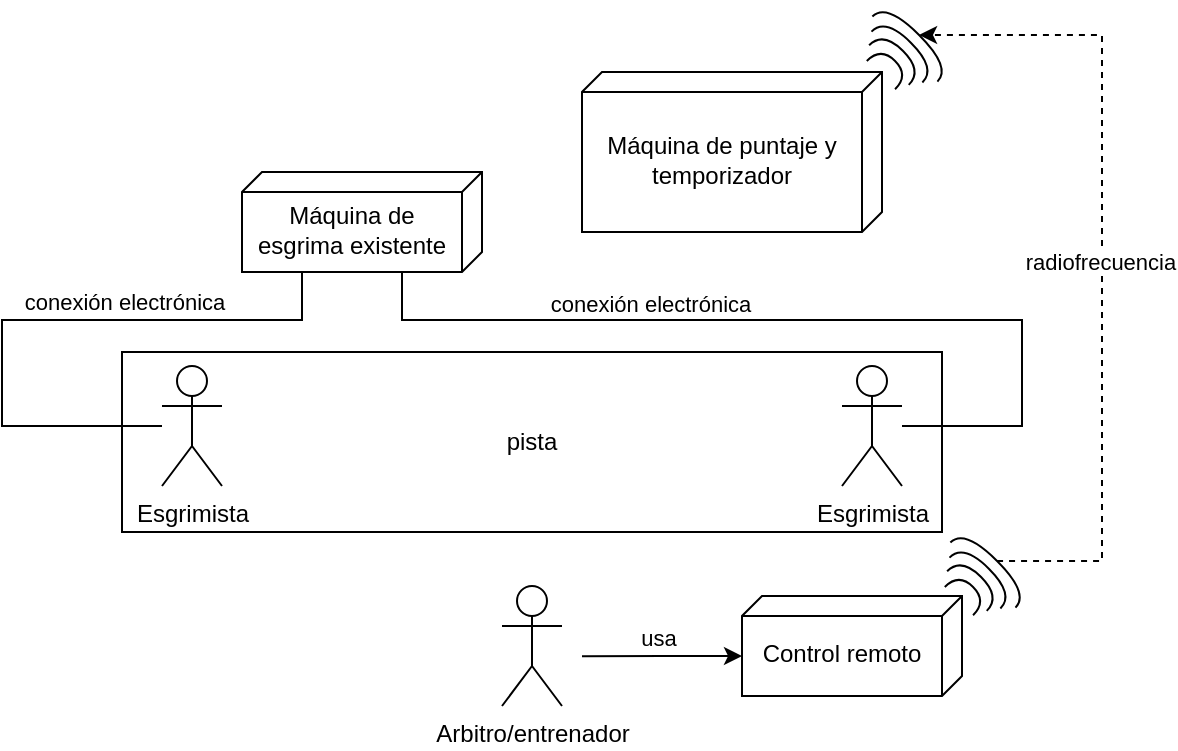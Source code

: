 <mxfile version="21.6.2" type="device">
  <diagram name="Page-1" id="S0A-GmYzrl6axWNB0D-L">
    <mxGraphModel dx="1055" dy="622" grid="1" gridSize="10" guides="1" tooltips="1" connect="1" arrows="1" fold="1" page="1" pageScale="1" pageWidth="850" pageHeight="1100" math="0" shadow="0">
      <root>
        <mxCell id="0" />
        <mxCell id="1" parent="0" />
        <mxCell id="T0RV6J0JdvjHyF7P0DH1-1" value="pista" style="rounded=0;whiteSpace=wrap;html=1;" vertex="1" parent="1">
          <mxGeometry x="230" y="310" width="410" height="90" as="geometry" />
        </mxCell>
        <mxCell id="T0RV6J0JdvjHyF7P0DH1-2" value="Esgrimista" style="shape=umlActor;verticalLabelPosition=bottom;verticalAlign=top;html=1;outlineConnect=0;" vertex="1" parent="1">
          <mxGeometry x="250" y="317" width="30" height="60" as="geometry" />
        </mxCell>
        <mxCell id="T0RV6J0JdvjHyF7P0DH1-3" value="Esgrimista" style="shape=umlActor;verticalLabelPosition=bottom;verticalAlign=top;html=1;outlineConnect=0;" vertex="1" parent="1">
          <mxGeometry x="590" y="317" width="30" height="60" as="geometry" />
        </mxCell>
        <mxCell id="T0RV6J0JdvjHyF7P0DH1-4" value="Arbitro/entrenador" style="shape=umlActor;verticalLabelPosition=bottom;verticalAlign=top;html=1;outlineConnect=0;" vertex="1" parent="1">
          <mxGeometry x="420" y="427" width="30" height="60" as="geometry" />
        </mxCell>
        <mxCell id="T0RV6J0JdvjHyF7P0DH1-5" value="Máquina de puntaje y temporizador" style="verticalAlign=middle;align=center;spacingTop=8;spacingLeft=2;spacingRight=12;shape=cube;size=10;direction=south;fontStyle=0;html=1;whiteSpace=wrap;" vertex="1" parent="1">
          <mxGeometry x="460" y="170" width="150" height="80" as="geometry" />
        </mxCell>
        <mxCell id="T0RV6J0JdvjHyF7P0DH1-7" style="edgeStyle=orthogonalEdgeStyle;rounded=0;orthogonalLoop=1;jettySize=auto;html=1;exitX=0;exitY=0;exitDx=30;exitDy=110;exitPerimeter=0;startArrow=classic;startFill=1;endArrow=none;endFill=0;" edge="1" parent="1" source="T0RV6J0JdvjHyF7P0DH1-6">
          <mxGeometry relative="1" as="geometry">
            <mxPoint x="460" y="462.167" as="targetPoint" />
          </mxGeometry>
        </mxCell>
        <mxCell id="T0RV6J0JdvjHyF7P0DH1-8" value="usa" style="edgeLabel;html=1;align=center;verticalAlign=middle;resizable=0;points=[];" vertex="1" connectable="0" parent="T0RV6J0JdvjHyF7P0DH1-7">
          <mxGeometry x="0.049" y="1" relative="1" as="geometry">
            <mxPoint y="-11" as="offset" />
          </mxGeometry>
        </mxCell>
        <mxCell id="T0RV6J0JdvjHyF7P0DH1-6" value="Control remoto" style="verticalAlign=middle;align=center;spacingTop=8;spacingLeft=2;spacingRight=12;shape=cube;size=10;direction=south;fontStyle=0;html=1;whiteSpace=wrap;" vertex="1" parent="1">
          <mxGeometry x="540" y="432" width="110" height="50" as="geometry" />
        </mxCell>
        <mxCell id="T0RV6J0JdvjHyF7P0DH1-10" style="edgeStyle=orthogonalEdgeStyle;rounded=0;orthogonalLoop=1;jettySize=auto;html=1;exitX=0;exitY=0;exitDx=50;exitDy=65;exitPerimeter=0;endArrow=none;endFill=0;" edge="1" parent="1" source="T0RV6J0JdvjHyF7P0DH1-9">
          <mxGeometry relative="1" as="geometry">
            <mxPoint x="620" y="347" as="targetPoint" />
            <Array as="points">
              <mxPoint x="370" y="270" />
              <mxPoint x="370" y="294" />
              <mxPoint x="680" y="294" />
              <mxPoint x="680" y="347" />
            </Array>
          </mxGeometry>
        </mxCell>
        <mxCell id="T0RV6J0JdvjHyF7P0DH1-14" value="conexión electrónica" style="edgeLabel;html=1;align=center;verticalAlign=middle;resizable=0;points=[];" vertex="1" connectable="0" parent="T0RV6J0JdvjHyF7P0DH1-10">
          <mxGeometry x="-0.266" relative="1" as="geometry">
            <mxPoint y="-8" as="offset" />
          </mxGeometry>
        </mxCell>
        <mxCell id="T0RV6J0JdvjHyF7P0DH1-11" style="edgeStyle=orthogonalEdgeStyle;rounded=0;orthogonalLoop=1;jettySize=auto;html=1;exitX=0;exitY=0;exitDx=50;exitDy=65;exitPerimeter=0;endArrow=none;endFill=0;" edge="1" parent="1" source="T0RV6J0JdvjHyF7P0DH1-9">
          <mxGeometry relative="1" as="geometry">
            <mxPoint x="250" y="347" as="targetPoint" />
            <Array as="points">
              <mxPoint x="320" y="270" />
              <mxPoint x="320" y="294" />
              <mxPoint x="170" y="294" />
              <mxPoint x="170" y="347" />
            </Array>
          </mxGeometry>
        </mxCell>
        <mxCell id="T0RV6J0JdvjHyF7P0DH1-13" value="conexión electrónica" style="edgeLabel;html=1;align=center;verticalAlign=middle;resizable=0;points=[];" vertex="1" connectable="0" parent="T0RV6J0JdvjHyF7P0DH1-11">
          <mxGeometry x="0.099" y="-1" relative="1" as="geometry">
            <mxPoint x="44" y="-8" as="offset" />
          </mxGeometry>
        </mxCell>
        <mxCell id="T0RV6J0JdvjHyF7P0DH1-9" value="Máquina de esgrima existente" style="verticalAlign=middle;align=center;spacingTop=8;spacingLeft=2;spacingRight=12;shape=cube;size=10;direction=south;fontStyle=0;html=1;whiteSpace=wrap;" vertex="1" parent="1">
          <mxGeometry x="290" y="220" width="120" height="50" as="geometry" />
        </mxCell>
        <mxCell id="T0RV6J0JdvjHyF7P0DH1-26" value="" style="group;rotation=45;" vertex="1" connectable="0" parent="1">
          <mxGeometry x="635" y="411" width="46" height="27" as="geometry" />
        </mxCell>
        <mxCell id="T0RV6J0JdvjHyF7P0DH1-15" value="" style="shape=requiredInterface;html=1;verticalLabelPosition=bottom;sketch=0;rotation=-45;" vertex="1" parent="T0RV6J0JdvjHyF7P0DH1-26">
          <mxGeometry x="12" y="10" width="10" height="20" as="geometry" />
        </mxCell>
        <mxCell id="T0RV6J0JdvjHyF7P0DH1-17" value="" style="shape=requiredInterface;html=1;verticalLabelPosition=bottom;sketch=0;rotation=-45;" vertex="1" parent="T0RV6J0JdvjHyF7P0DH1-26">
          <mxGeometry x="16" y="1" width="10" height="28" as="geometry" />
        </mxCell>
        <mxCell id="T0RV6J0JdvjHyF7P0DH1-18" value="" style="shape=requiredInterface;html=1;verticalLabelPosition=bottom;sketch=0;rotation=-45;" vertex="1" parent="T0RV6J0JdvjHyF7P0DH1-26">
          <mxGeometry x="20" y="-7" width="10" height="36" as="geometry" />
        </mxCell>
        <mxCell id="T0RV6J0JdvjHyF7P0DH1-19" value="" style="shape=requiredInterface;html=1;verticalLabelPosition=bottom;sketch=0;rotation=-45;" vertex="1" parent="T0RV6J0JdvjHyF7P0DH1-26">
          <mxGeometry x="24" y="-16" width="10" height="46" as="geometry" />
        </mxCell>
        <mxCell id="T0RV6J0JdvjHyF7P0DH1-27" value="" style="group;rotation=45;" vertex="1" connectable="0" parent="1">
          <mxGeometry x="596" y="148" width="46" height="27" as="geometry" />
        </mxCell>
        <mxCell id="T0RV6J0JdvjHyF7P0DH1-28" value="" style="shape=requiredInterface;html=1;verticalLabelPosition=bottom;sketch=0;rotation=-45;" vertex="1" parent="T0RV6J0JdvjHyF7P0DH1-27">
          <mxGeometry x="12" y="10" width="10" height="20" as="geometry" />
        </mxCell>
        <mxCell id="T0RV6J0JdvjHyF7P0DH1-29" value="" style="shape=requiredInterface;html=1;verticalLabelPosition=bottom;sketch=0;rotation=-45;" vertex="1" parent="T0RV6J0JdvjHyF7P0DH1-27">
          <mxGeometry x="16" y="1" width="10" height="28" as="geometry" />
        </mxCell>
        <mxCell id="T0RV6J0JdvjHyF7P0DH1-30" value="" style="shape=requiredInterface;html=1;verticalLabelPosition=bottom;sketch=0;rotation=-45;" vertex="1" parent="T0RV6J0JdvjHyF7P0DH1-27">
          <mxGeometry x="20" y="-7" width="10" height="36" as="geometry" />
        </mxCell>
        <mxCell id="T0RV6J0JdvjHyF7P0DH1-31" value="" style="shape=requiredInterface;html=1;verticalLabelPosition=bottom;sketch=0;rotation=-45;" vertex="1" parent="T0RV6J0JdvjHyF7P0DH1-27">
          <mxGeometry x="24" y="-16" width="10" height="46" as="geometry" />
        </mxCell>
        <mxCell id="T0RV6J0JdvjHyF7P0DH1-32" style="edgeStyle=orthogonalEdgeStyle;rounded=0;orthogonalLoop=1;jettySize=auto;html=1;exitX=1;exitY=0.5;exitDx=0;exitDy=0;exitPerimeter=0;entryX=1;entryY=0.5;entryDx=0;entryDy=0;entryPerimeter=0;dashed=1;" edge="1" parent="1" source="T0RV6J0JdvjHyF7P0DH1-19" target="T0RV6J0JdvjHyF7P0DH1-31">
          <mxGeometry relative="1" as="geometry">
            <Array as="points">
              <mxPoint x="720" y="415" />
              <mxPoint x="720" y="152" />
            </Array>
          </mxGeometry>
        </mxCell>
        <mxCell id="T0RV6J0JdvjHyF7P0DH1-33" value="radiofrecuencia" style="edgeLabel;html=1;align=center;verticalAlign=middle;resizable=0;points=[];" vertex="1" connectable="0" parent="T0RV6J0JdvjHyF7P0DH1-32">
          <mxGeometry x="-0.007" y="1" relative="1" as="geometry">
            <mxPoint as="offset" />
          </mxGeometry>
        </mxCell>
      </root>
    </mxGraphModel>
  </diagram>
</mxfile>
